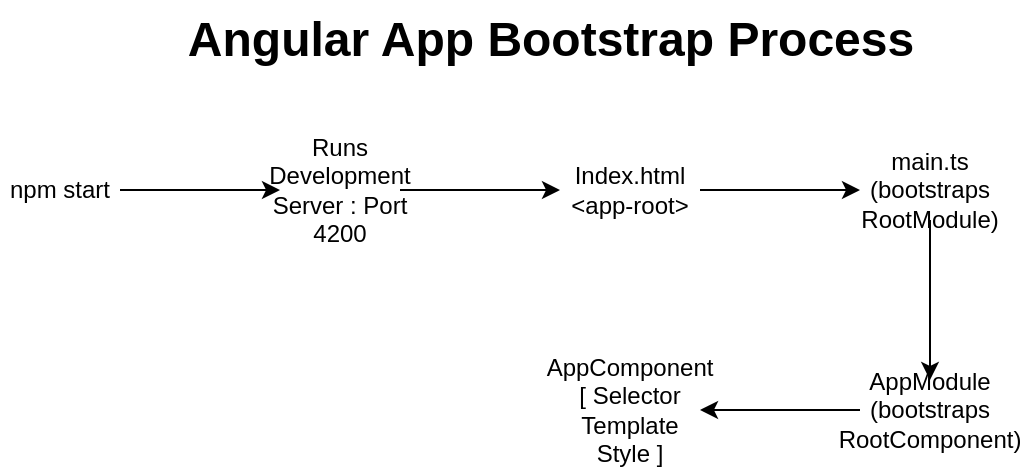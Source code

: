 <mxfile version="28.2.7" pages="10">
  <diagram name="Page-1" id="ks7lsYurKxmiqmLs9bYA">
    <mxGraphModel dx="1020" dy="575" grid="1" gridSize="10" guides="1" tooltips="1" connect="1" arrows="1" fold="1" page="1" pageScale="1" pageWidth="850" pageHeight="1100" math="0" shadow="0">
      <root>
        <mxCell id="0" />
        <mxCell id="1" parent="0" />
        <mxCell id="YVMPV2zNOHMsI9lShX5k-3" value="" style="edgeStyle=orthogonalEdgeStyle;rounded=0;orthogonalLoop=1;jettySize=auto;html=1;" edge="1" parent="1" source="YVMPV2zNOHMsI9lShX5k-1" target="YVMPV2zNOHMsI9lShX5k-2">
          <mxGeometry relative="1" as="geometry" />
        </mxCell>
        <mxCell id="YVMPV2zNOHMsI9lShX5k-1" value="npm start" style="text;html=1;whiteSpace=wrap;strokeColor=none;fillColor=none;align=center;verticalAlign=middle;rounded=0;" vertex="1" parent="1">
          <mxGeometry x="175" y="160" width="60" height="30" as="geometry" />
        </mxCell>
        <mxCell id="YVMPV2zNOHMsI9lShX5k-5" value="" style="edgeStyle=orthogonalEdgeStyle;rounded=0;orthogonalLoop=1;jettySize=auto;html=1;" edge="1" parent="1" source="YVMPV2zNOHMsI9lShX5k-2" target="YVMPV2zNOHMsI9lShX5k-4">
          <mxGeometry relative="1" as="geometry" />
        </mxCell>
        <mxCell id="YVMPV2zNOHMsI9lShX5k-2" value="Runs Development Server : Port 4200" style="text;html=1;whiteSpace=wrap;strokeColor=none;fillColor=none;align=center;verticalAlign=middle;rounded=0;" vertex="1" parent="1">
          <mxGeometry x="315" y="160" width="60" height="30" as="geometry" />
        </mxCell>
        <mxCell id="YVMPV2zNOHMsI9lShX5k-7" value="" style="edgeStyle=orthogonalEdgeStyle;rounded=0;orthogonalLoop=1;jettySize=auto;html=1;" edge="1" parent="1" source="YVMPV2zNOHMsI9lShX5k-4" target="YVMPV2zNOHMsI9lShX5k-6">
          <mxGeometry relative="1" as="geometry" />
        </mxCell>
        <mxCell id="YVMPV2zNOHMsI9lShX5k-4" value="Index.html&lt;div&gt;&amp;lt;app-root&amp;gt;&lt;/div&gt;" style="text;html=1;whiteSpace=wrap;strokeColor=none;fillColor=none;align=center;verticalAlign=middle;rounded=0;" vertex="1" parent="1">
          <mxGeometry x="455" y="160" width="70" height="30" as="geometry" />
        </mxCell>
        <mxCell id="YVMPV2zNOHMsI9lShX5k-9" value="" style="edgeStyle=orthogonalEdgeStyle;rounded=0;orthogonalLoop=1;jettySize=auto;html=1;" edge="1" parent="1" source="YVMPV2zNOHMsI9lShX5k-6" target="YVMPV2zNOHMsI9lShX5k-8">
          <mxGeometry relative="1" as="geometry" />
        </mxCell>
        <mxCell id="YVMPV2zNOHMsI9lShX5k-6" value="main.ts&lt;div&gt;(bootstraps RootModule)&lt;/div&gt;" style="text;html=1;whiteSpace=wrap;strokeColor=none;fillColor=none;align=center;verticalAlign=middle;rounded=0;" vertex="1" parent="1">
          <mxGeometry x="605" y="160" width="70" height="30" as="geometry" />
        </mxCell>
        <mxCell id="YVMPV2zNOHMsI9lShX5k-11" value="" style="edgeStyle=orthogonalEdgeStyle;rounded=0;orthogonalLoop=1;jettySize=auto;html=1;" edge="1" parent="1" source="YVMPV2zNOHMsI9lShX5k-8" target="YVMPV2zNOHMsI9lShX5k-10">
          <mxGeometry relative="1" as="geometry" />
        </mxCell>
        <mxCell id="YVMPV2zNOHMsI9lShX5k-8" value="AppModule&lt;div&gt;(bootstraps RootComponent)&lt;/div&gt;" style="text;html=1;whiteSpace=wrap;strokeColor=none;fillColor=none;align=center;verticalAlign=middle;rounded=0;" vertex="1" parent="1">
          <mxGeometry x="605" y="270" width="70" height="30" as="geometry" />
        </mxCell>
        <mxCell id="YVMPV2zNOHMsI9lShX5k-10" value="AppComponent&lt;div&gt;[ Selector&lt;/div&gt;&lt;div&gt;Template&lt;/div&gt;&lt;div&gt;Style ]&lt;/div&gt;" style="text;html=1;whiteSpace=wrap;strokeColor=none;fillColor=none;align=center;verticalAlign=middle;rounded=0;" vertex="1" parent="1">
          <mxGeometry x="455" y="270" width="70" height="30" as="geometry" />
        </mxCell>
        <mxCell id="YVMPV2zNOHMsI9lShX5k-12" value="Angular App Bootstrap Process" style="text;strokeColor=none;fillColor=none;html=1;fontSize=24;fontStyle=1;verticalAlign=middle;align=center;" vertex="1" parent="1">
          <mxGeometry x="400" y="80" width="100" height="40" as="geometry" />
        </mxCell>
      </root>
    </mxGraphModel>
  </diagram>
  <diagram id="QHNzMSROpNr07KsiFAll" name="Page-2">
    <mxGraphModel dx="667" dy="376" grid="1" gridSize="10" guides="1" tooltips="1" connect="1" arrows="1" fold="1" page="1" pageScale="1" pageWidth="850" pageHeight="1100" math="0" shadow="0">
      <root>
        <mxCell id="0" />
        <mxCell id="1" parent="0" />
        <mxCell id="MbU1QBNvwqBvBmDBTrva-1" value="Banking App" style="text;html=1;whiteSpace=wrap;strokeColor=none;fillColor=none;align=center;verticalAlign=middle;rounded=0;" vertex="1" parent="1">
          <mxGeometry x="350" y="60" width="60" height="30" as="geometry" />
        </mxCell>
        <mxCell id="MbU1QBNvwqBvBmDBTrva-7" value="" style="edgeStyle=orthogonalEdgeStyle;rounded=0;orthogonalLoop=1;jettySize=auto;html=1;" edge="1" parent="1" source="MbU1QBNvwqBvBmDBTrva-2" target="MbU1QBNvwqBvBmDBTrva-6">
          <mxGeometry relative="1" as="geometry" />
        </mxCell>
        <mxCell id="MbU1QBNvwqBvBmDBTrva-2" value="Saving Acc" style="text;html=1;whiteSpace=wrap;strokeColor=none;fillColor=none;align=center;verticalAlign=middle;rounded=0;" vertex="1" parent="1">
          <mxGeometry x="180" y="130" width="60" height="30" as="geometry" />
        </mxCell>
        <mxCell id="MbU1QBNvwqBvBmDBTrva-9" value="" style="edgeStyle=orthogonalEdgeStyle;rounded=0;orthogonalLoop=1;jettySize=auto;html=1;" edge="1" parent="1" source="MbU1QBNvwqBvBmDBTrva-3" target="MbU1QBNvwqBvBmDBTrva-8">
          <mxGeometry relative="1" as="geometry" />
        </mxCell>
        <mxCell id="MbU1QBNvwqBvBmDBTrva-3" value="Current Acc" style="text;html=1;whiteSpace=wrap;strokeColor=none;fillColor=none;align=center;verticalAlign=middle;rounded=0;" vertex="1" parent="1">
          <mxGeometry x="300" y="130" width="60" height="30" as="geometry" />
        </mxCell>
        <mxCell id="MbU1QBNvwqBvBmDBTrva-11" value="" style="edgeStyle=orthogonalEdgeStyle;rounded=0;orthogonalLoop=1;jettySize=auto;html=1;" edge="1" parent="1" source="MbU1QBNvwqBvBmDBTrva-4" target="MbU1QBNvwqBvBmDBTrva-10">
          <mxGeometry relative="1" as="geometry" />
        </mxCell>
        <mxCell id="MbU1QBNvwqBvBmDBTrva-4" value="Home Loan" style="text;html=1;whiteSpace=wrap;strokeColor=none;fillColor=none;align=center;verticalAlign=middle;rounded=0;" vertex="1" parent="1">
          <mxGeometry x="440" y="130" width="60" height="30" as="geometry" />
        </mxCell>
        <mxCell id="MbU1QBNvwqBvBmDBTrva-13" value="" style="edgeStyle=orthogonalEdgeStyle;rounded=0;orthogonalLoop=1;jettySize=auto;html=1;" edge="1" parent="1" source="MbU1QBNvwqBvBmDBTrva-5" target="MbU1QBNvwqBvBmDBTrva-12">
          <mxGeometry relative="1" as="geometry" />
        </mxCell>
        <mxCell id="MbU1QBNvwqBvBmDBTrva-5" value="Credit Card" style="text;html=1;whiteSpace=wrap;strokeColor=none;fillColor=none;align=center;verticalAlign=middle;rounded=0;" vertex="1" parent="1">
          <mxGeometry x="560" y="130" width="60" height="30" as="geometry" />
        </mxCell>
        <mxCell id="MbU1QBNvwqBvBmDBTrva-6" value="Module" style="text;html=1;whiteSpace=wrap;strokeColor=none;fillColor=none;align=center;verticalAlign=middle;rounded=0;" vertex="1" parent="1">
          <mxGeometry x="180" y="240" width="60" height="30" as="geometry" />
        </mxCell>
        <mxCell id="MbU1QBNvwqBvBmDBTrva-8" value="Module" style="text;html=1;whiteSpace=wrap;strokeColor=none;fillColor=none;align=center;verticalAlign=middle;rounded=0;" vertex="1" parent="1">
          <mxGeometry x="300" y="240" width="60" height="30" as="geometry" />
        </mxCell>
        <mxCell id="MbU1QBNvwqBvBmDBTrva-10" value="Module" style="text;html=1;whiteSpace=wrap;strokeColor=none;fillColor=none;align=center;verticalAlign=middle;rounded=0;" vertex="1" parent="1">
          <mxGeometry x="440" y="240" width="60" height="30" as="geometry" />
        </mxCell>
        <mxCell id="MbU1QBNvwqBvBmDBTrva-12" value="Module" style="text;html=1;whiteSpace=wrap;strokeColor=none;fillColor=none;align=center;verticalAlign=middle;rounded=0;" vertex="1" parent="1">
          <mxGeometry x="560" y="240" width="60" height="30" as="geometry" />
        </mxCell>
        <mxCell id="MbU1QBNvwqBvBmDBTrva-14" value="Components" style="text;html=1;whiteSpace=wrap;strokeColor=none;fillColor=none;align=center;verticalAlign=middle;rounded=0;" vertex="1" parent="1">
          <mxGeometry x="170" y="270" width="60" height="30" as="geometry" />
        </mxCell>
        <mxCell id="MbU1QBNvwqBvBmDBTrva-15" value="Directives&lt;div&gt;Services&lt;/div&gt;&lt;div&gt;Pipes&lt;/div&gt;&lt;div&gt;Other Modules&lt;/div&gt;" style="text;html=1;whiteSpace=wrap;strokeColor=none;fillColor=none;align=center;verticalAlign=middle;rounded=0;" vertex="1" parent="1">
          <mxGeometry x="170" y="320" width="60" height="30" as="geometry" />
        </mxCell>
        <mxCell id="MbU1QBNvwqBvBmDBTrva-16" value="Directives&lt;div&gt;Services&lt;/div&gt;&lt;div&gt;Pipes&lt;/div&gt;&lt;div&gt;Other Modules&lt;/div&gt;" style="text;html=1;whiteSpace=wrap;strokeColor=none;fillColor=none;align=center;verticalAlign=middle;rounded=0;" vertex="1" parent="1">
          <mxGeometry x="300" y="320" width="60" as="geometry" />
        </mxCell>
        <mxCell id="MbU1QBNvwqBvBmDBTrva-17" value="Directives&lt;div&gt;Services&lt;/div&gt;&lt;div&gt;Pipes&lt;/div&gt;&lt;div&gt;Other Modules&lt;/div&gt;" style="text;html=1;whiteSpace=wrap;strokeColor=none;fillColor=none;align=center;verticalAlign=middle;rounded=0;" vertex="1" parent="1">
          <mxGeometry x="440" y="305" width="60" height="30" as="geometry" />
        </mxCell>
        <mxCell id="MbU1QBNvwqBvBmDBTrva-18" value="Directives&lt;div&gt;Services&lt;/div&gt;&lt;div&gt;Pipes&lt;/div&gt;&lt;div&gt;Other Modules&lt;/div&gt;" style="text;html=1;whiteSpace=wrap;strokeColor=none;fillColor=none;align=center;verticalAlign=middle;rounded=0;" vertex="1" parent="1">
          <mxGeometry x="560" y="300" width="60" height="30" as="geometry" />
        </mxCell>
      </root>
    </mxGraphModel>
  </diagram>
  <diagram id="uxOu6vJMyunOhVNV7N8A" name="Page-3">
    <mxGraphModel dx="1020" dy="575" grid="1" gridSize="10" guides="1" tooltips="1" connect="1" arrows="1" fold="1" page="1" pageScale="1" pageWidth="850" pageHeight="1100" math="0" shadow="0">
      <root>
        <mxCell id="0" />
        <mxCell id="1" parent="0" />
        <mxCell id="oTNPBUGSgtYt87UU3Cop-4" style="edgeStyle=orthogonalEdgeStyle;rounded=0;orthogonalLoop=1;jettySize=auto;html=1;exitX=0.5;exitY=0;exitDx=0;exitDy=0;entryX=0.5;entryY=0;entryDx=0;entryDy=0;" edge="1" parent="1" source="oTNPBUGSgtYt87UU3Cop-1" target="oTNPBUGSgtYt87UU3Cop-3">
          <mxGeometry relative="1" as="geometry">
            <Array as="points">
              <mxPoint x="288" y="160" />
              <mxPoint x="605" y="160" />
            </Array>
          </mxGeometry>
        </mxCell>
        <mxCell id="oTNPBUGSgtYt87UU3Cop-1" value="Class" style="rounded=0;whiteSpace=wrap;html=1;" vertex="1" parent="1">
          <mxGeometry x="228" y="220" width="120" height="60" as="geometry" />
        </mxCell>
        <mxCell id="oTNPBUGSgtYt87UU3Cop-2" value="Model" style="text;html=1;whiteSpace=wrap;strokeColor=none;fillColor=none;align=center;verticalAlign=middle;rounded=0;" vertex="1" parent="1">
          <mxGeometry x="135" y="230" width="60" height="30" as="geometry" />
        </mxCell>
        <mxCell id="oTNPBUGSgtYt87UU3Cop-7" style="edgeStyle=orthogonalEdgeStyle;rounded=0;orthogonalLoop=1;jettySize=auto;html=1;exitX=0.5;exitY=1;exitDx=0;exitDy=0;entryX=0.5;entryY=1;entryDx=0;entryDy=0;" edge="1" parent="1" source="oTNPBUGSgtYt87UU3Cop-3" target="oTNPBUGSgtYt87UU3Cop-1">
          <mxGeometry relative="1" as="geometry">
            <Array as="points">
              <mxPoint x="605" y="340" />
              <mxPoint x="288" y="340" />
            </Array>
          </mxGeometry>
        </mxCell>
        <mxCell id="oTNPBUGSgtYt87UU3Cop-3" value="Template" style="rounded=0;whiteSpace=wrap;html=1;" vertex="1" parent="1">
          <mxGeometry x="545" y="220" width="120" height="60" as="geometry" />
        </mxCell>
        <mxCell id="oTNPBUGSgtYt87UU3Cop-5" value="[ Property Binding ]&amp;nbsp; / {{ Angular Interpolation }}" style="text;html=1;whiteSpace=wrap;strokeColor=none;fillColor=none;align=center;verticalAlign=middle;rounded=0;" vertex="1" parent="1">
          <mxGeometry x="305" y="170" width="300" height="30" as="geometry" />
        </mxCell>
        <mxCell id="oTNPBUGSgtYt87UU3Cop-6" value="data" style="text;html=1;whiteSpace=wrap;strokeColor=none;fillColor=none;align=center;verticalAlign=middle;rounded=0;" vertex="1" parent="1">
          <mxGeometry x="655" y="230" width="60" height="30" as="geometry" />
        </mxCell>
        <mxCell id="oTNPBUGSgtYt87UU3Cop-8" value="( Event Binding )" style="text;html=1;whiteSpace=wrap;strokeColor=none;fillColor=none;align=center;verticalAlign=middle;rounded=0;" vertex="1" parent="1">
          <mxGeometry x="385" y="310" width="130" height="30" as="geometry" />
        </mxCell>
        <mxCell id="oTNPBUGSgtYt87UU3Cop-9" value="2 way data binding&lt;div&gt;- Banana in the box : [ ( ngModel ) ]&lt;/div&gt;&lt;div&gt;- import FormsModule&lt;/div&gt;" style="text;html=1;whiteSpace=wrap;strokeColor=none;fillColor=none;align=center;verticalAlign=middle;rounded=0;fontStyle=1" vertex="1" parent="1">
          <mxGeometry x="310" y="380" width="230" height="60" as="geometry" />
        </mxCell>
        <mxCell id="oTNPBUGSgtYt87UU3Cop-10" value="Data Binding Concepts" style="text;strokeColor=none;fillColor=none;html=1;fontSize=24;fontStyle=1;verticalAlign=middle;align=center;" vertex="1" parent="1">
          <mxGeometry x="360" y="60" width="100" height="40" as="geometry" />
        </mxCell>
      </root>
    </mxGraphModel>
  </diagram>
  <diagram id="Y6OaLxfGJ5nxUL1uWx5q" name="Page-4">
    <mxGraphModel dx="559" dy="315" grid="1" gridSize="10" guides="1" tooltips="1" connect="1" arrows="1" fold="1" page="1" pageScale="1" pageWidth="850" pageHeight="1100" math="0" shadow="0">
      <root>
        <mxCell id="0" />
        <mxCell id="1" parent="0" />
        <mxCell id="GGzYbEUbKlrHmr2TQaxi-1" value="Nested Component Communication" style="text;strokeColor=none;fillColor=none;html=1;fontSize=24;fontStyle=1;verticalAlign=middle;align=center;" vertex="1" parent="1">
          <mxGeometry x="400" y="50" width="100" height="40" as="geometry" />
        </mxCell>
        <mxCell id="GGzYbEUbKlrHmr2TQaxi-5" style="edgeStyle=orthogonalEdgeStyle;rounded=0;orthogonalLoop=1;jettySize=auto;html=1;exitX=0.25;exitY=1;exitDx=0;exitDy=0;entryX=0.25;entryY=0;entryDx=0;entryDy=0;" edge="1" parent="1" source="GGzYbEUbKlrHmr2TQaxi-2" target="GGzYbEUbKlrHmr2TQaxi-3">
          <mxGeometry relative="1" as="geometry" />
        </mxCell>
        <mxCell id="GGzYbEUbKlrHmr2TQaxi-2" value="Users" style="rounded=0;whiteSpace=wrap;html=1;" vertex="1" parent="1">
          <mxGeometry x="390" y="140" width="120" height="60" as="geometry" />
        </mxCell>
        <mxCell id="GGzYbEUbKlrHmr2TQaxi-8" style="edgeStyle=orthogonalEdgeStyle;rounded=0;orthogonalLoop=1;jettySize=auto;html=1;exitX=0.75;exitY=0;exitDx=0;exitDy=0;entryX=0.75;entryY=1;entryDx=0;entryDy=0;" edge="1" parent="1" source="GGzYbEUbKlrHmr2TQaxi-3" target="GGzYbEUbKlrHmr2TQaxi-2">
          <mxGeometry relative="1" as="geometry" />
        </mxCell>
        <mxCell id="GGzYbEUbKlrHmr2TQaxi-3" value="UserImage / UserInfo" style="rounded=0;whiteSpace=wrap;html=1;" vertex="1" parent="1">
          <mxGeometry x="390" y="360" width="120" height="60" as="geometry" />
        </mxCell>
        <mxCell id="GGzYbEUbKlrHmr2TQaxi-4" value="user object" style="text;html=1;whiteSpace=wrap;strokeColor=none;fillColor=none;align=center;verticalAlign=middle;rounded=0;" vertex="1" parent="1">
          <mxGeometry x="300" y="150" width="60" height="30" as="geometry" />
        </mxCell>
        <mxCell id="GGzYbEUbKlrHmr2TQaxi-6" value="[ Property Binding ]" style="text;html=1;whiteSpace=wrap;strokeColor=none;fillColor=none;align=center;verticalAlign=middle;rounded=0;" vertex="1" parent="1">
          <mxGeometry x="280" y="200" width="120" height="30" as="geometry" />
        </mxCell>
        <mxCell id="GGzYbEUbKlrHmr2TQaxi-7" value="@Input()" style="text;html=1;whiteSpace=wrap;strokeColor=none;fillColor=none;align=center;verticalAlign=middle;rounded=0;" vertex="1" parent="1">
          <mxGeometry x="320" y="330" width="60" height="30" as="geometry" />
        </mxCell>
        <mxCell id="GGzYbEUbKlrHmr2TQaxi-9" value="@Output() + EventEmitter" style="text;html=1;whiteSpace=wrap;strokeColor=none;fillColor=none;align=center;verticalAlign=middle;rounded=0;" vertex="1" parent="1">
          <mxGeometry x="530" y="340" width="60" height="30" as="geometry" />
        </mxCell>
        <mxCell id="GGzYbEUbKlrHmr2TQaxi-10" value="( Event Binding )" style="text;html=1;whiteSpace=wrap;strokeColor=none;fillColor=none;align=center;verticalAlign=middle;rounded=0;" vertex="1" parent="1">
          <mxGeometry x="520" y="180" width="100" height="30" as="geometry" />
        </mxCell>
      </root>
    </mxGraphModel>
  </diagram>
  <diagram id="49JQ_--8KiGmS48QYupK" name="Page-5">
    <mxGraphModel dx="559" dy="315" grid="1" gridSize="10" guides="1" tooltips="1" connect="1" arrows="1" fold="1" page="1" pageScale="1" pageWidth="850" pageHeight="1100" math="0" shadow="0">
      <root>
        <mxCell id="0" />
        <mxCell id="1" parent="0" />
        <mxCell id="0RjeGDJPMpSZnoYPebLm-7" style="edgeStyle=orthogonalEdgeStyle;rounded=0;orthogonalLoop=1;jettySize=auto;html=1;exitX=1;exitY=0.25;exitDx=0;exitDy=0;" edge="1" parent="1" source="0RjeGDJPMpSZnoYPebLm-1">
          <mxGeometry relative="1" as="geometry">
            <mxPoint x="510" y="135" as="targetPoint" />
          </mxGeometry>
        </mxCell>
        <mxCell id="0RjeGDJPMpSZnoYPebLm-1" value="Users Component" style="rounded=0;whiteSpace=wrap;html=1;" vertex="1" parent="1">
          <mxGeometry x="120" y="120" width="120" height="60" as="geometry" />
        </mxCell>
        <mxCell id="0RjeGDJPMpSZnoYPebLm-10" style="edgeStyle=orthogonalEdgeStyle;rounded=0;orthogonalLoop=1;jettySize=auto;html=1;exitX=0.145;exitY=1;exitDx=0;exitDy=-4.35;exitPerimeter=0;entryX=1;entryY=0.75;entryDx=0;entryDy=0;" edge="1" parent="1" source="0RjeGDJPMpSZnoYPebLm-2" target="0RjeGDJPMpSZnoYPebLm-8">
          <mxGeometry relative="1" as="geometry">
            <Array as="points">
              <mxPoint x="400" y="196" />
              <mxPoint x="400" y="265" />
            </Array>
          </mxGeometry>
        </mxCell>
        <mxCell id="0RjeGDJPMpSZnoYPebLm-2" value="Data Source" style="shape=cylinder3;whiteSpace=wrap;html=1;boundedLbl=1;backgroundOutline=1;size=15;" vertex="1" parent="1">
          <mxGeometry x="520" y="120" width="60" height="80" as="geometry" />
        </mxCell>
        <mxCell id="0RjeGDJPMpSZnoYPebLm-3" value="mocks.ts" style="text;html=1;whiteSpace=wrap;strokeColor=none;fillColor=none;align=center;verticalAlign=middle;rounded=0;" vertex="1" parent="1">
          <mxGeometry x="530" y="200" width="60" height="30" as="geometry" />
        </mxCell>
        <mxCell id="0RjeGDJPMpSZnoYPebLm-5" style="edgeStyle=orthogonalEdgeStyle;rounded=0;orthogonalLoop=1;jettySize=auto;html=1;exitX=0;exitY=0.5;exitDx=0;exitDy=0;exitPerimeter=0;entryX=1.019;entryY=0.659;entryDx=0;entryDy=0;entryPerimeter=0;" edge="1" parent="1" source="0RjeGDJPMpSZnoYPebLm-2" target="0RjeGDJPMpSZnoYPebLm-1">
          <mxGeometry relative="1" as="geometry" />
        </mxCell>
        <mxCell id="0RjeGDJPMpSZnoYPebLm-6" value="Model 01" style="text;html=1;whiteSpace=wrap;strokeColor=none;fillColor=none;align=center;verticalAlign=middle;rounded=0;" vertex="1" parent="1">
          <mxGeometry x="60" y="130" width="60" height="30" as="geometry" />
        </mxCell>
        <mxCell id="0RjeGDJPMpSZnoYPebLm-9" style="edgeStyle=orthogonalEdgeStyle;rounded=0;orthogonalLoop=1;jettySize=auto;html=1;exitX=1;exitY=0.25;exitDx=0;exitDy=0;entryX=0;entryY=0;entryDx=0;entryDy=52.5;entryPerimeter=0;" edge="1" parent="1" source="0RjeGDJPMpSZnoYPebLm-8" target="0RjeGDJPMpSZnoYPebLm-2">
          <mxGeometry relative="1" as="geometry">
            <mxPoint x="460" y="190" as="targetPoint" />
          </mxGeometry>
        </mxCell>
        <mxCell id="0RjeGDJPMpSZnoYPebLm-8" value="Employee Component" style="rounded=0;whiteSpace=wrap;html=1;" vertex="1" parent="1">
          <mxGeometry x="120" y="220" width="120" height="60" as="geometry" />
        </mxCell>
        <mxCell id="0RjeGDJPMpSZnoYPebLm-11" value="Model 02" style="text;html=1;whiteSpace=wrap;strokeColor=none;fillColor=none;align=center;verticalAlign=middle;rounded=0;" vertex="1" parent="1">
          <mxGeometry x="60" y="230" width="60" height="30" as="geometry" />
        </mxCell>
        <mxCell id="0RjeGDJPMpSZnoYPebLm-12" value="Data Inconsistency&lt;div&gt;More Responsibilities&lt;/div&gt;" style="text;html=1;whiteSpace=wrap;strokeColor=none;fillColor=none;align=center;verticalAlign=middle;rounded=0;" vertex="1" parent="1">
          <mxGeometry x="250" y="290" width="150" height="30" as="geometry" />
        </mxCell>
        <mxCell id="0RjeGDJPMpSZnoYPebLm-14" value="Users Component" style="rounded=0;whiteSpace=wrap;html=1;" vertex="1" parent="1">
          <mxGeometry x="290" y="380" width="120" height="60" as="geometry" />
        </mxCell>
        <mxCell id="0RjeGDJPMpSZnoYPebLm-26" style="edgeStyle=orthogonalEdgeStyle;rounded=0;orthogonalLoop=1;jettySize=auto;html=1;exitX=0;exitY=0;exitDx=0;exitDy=52.5;exitPerimeter=0;" edge="1" parent="1" source="0RjeGDJPMpSZnoYPebLm-16">
          <mxGeometry relative="1" as="geometry">
            <mxPoint x="620" y="482.419" as="targetPoint" />
          </mxGeometry>
        </mxCell>
        <mxCell id="0RjeGDJPMpSZnoYPebLm-16" value="Data Source" style="shape=cylinder3;whiteSpace=wrap;html=1;boundedLbl=1;backgroundOutline=1;size=15;" vertex="1" parent="1">
          <mxGeometry x="690" y="430" width="60" height="80" as="geometry" />
        </mxCell>
        <mxCell id="0RjeGDJPMpSZnoYPebLm-17" value="mocks.ts" style="text;html=1;whiteSpace=wrap;strokeColor=none;fillColor=none;align=center;verticalAlign=middle;rounded=0;" vertex="1" parent="1">
          <mxGeometry x="690" y="510" width="60" height="30" as="geometry" />
        </mxCell>
        <mxCell id="0RjeGDJPMpSZnoYPebLm-21" value="Employee Component" style="rounded=0;whiteSpace=wrap;html=1;" vertex="1" parent="1">
          <mxGeometry x="290" y="480" width="120" height="60" as="geometry" />
        </mxCell>
        <mxCell id="0RjeGDJPMpSZnoYPebLm-25" style="edgeStyle=orthogonalEdgeStyle;rounded=0;orthogonalLoop=1;jettySize=auto;html=1;exitX=1;exitY=0.25;exitDx=0;exitDy=0;" edge="1" parent="1" source="0RjeGDJPMpSZnoYPebLm-24">
          <mxGeometry relative="1" as="geometry">
            <mxPoint x="680" y="455.323" as="targetPoint" />
          </mxGeometry>
        </mxCell>
        <mxCell id="0RjeGDJPMpSZnoYPebLm-32" style="edgeStyle=orthogonalEdgeStyle;rounded=0;orthogonalLoop=1;jettySize=auto;html=1;exitX=0;exitY=0.75;exitDx=0;exitDy=0;entryX=1;entryY=0.25;entryDx=0;entryDy=0;" edge="1" parent="1" source="0RjeGDJPMpSZnoYPebLm-24" target="0RjeGDJPMpSZnoYPebLm-21">
          <mxGeometry relative="1" as="geometry" />
        </mxCell>
        <mxCell id="0RjeGDJPMpSZnoYPebLm-24" value="Service&lt;div&gt;(Singleton)&lt;/div&gt;" style="rounded=0;whiteSpace=wrap;html=1;" vertex="1" parent="1">
          <mxGeometry x="490" y="440" width="120" height="60" as="geometry" />
        </mxCell>
        <mxCell id="0RjeGDJPMpSZnoYPebLm-29" style="edgeStyle=orthogonalEdgeStyle;rounded=0;orthogonalLoop=1;jettySize=auto;html=1;exitX=1;exitY=0.25;exitDx=0;exitDy=0;entryX=0.18;entryY=0.013;entryDx=0;entryDy=0;entryPerimeter=0;" edge="1" parent="1" source="0RjeGDJPMpSZnoYPebLm-14" target="0RjeGDJPMpSZnoYPebLm-24">
          <mxGeometry relative="1" as="geometry" />
        </mxCell>
        <mxCell id="0RjeGDJPMpSZnoYPebLm-30" style="edgeStyle=orthogonalEdgeStyle;rounded=0;orthogonalLoop=1;jettySize=auto;html=1;exitX=0;exitY=0.25;exitDx=0;exitDy=0;entryX=1.008;entryY=0.583;entryDx=0;entryDy=0;entryPerimeter=0;" edge="1" parent="1" source="0RjeGDJPMpSZnoYPebLm-24" target="0RjeGDJPMpSZnoYPebLm-14">
          <mxGeometry relative="1" as="geometry" />
        </mxCell>
        <mxCell id="0RjeGDJPMpSZnoYPebLm-31" style="edgeStyle=orthogonalEdgeStyle;rounded=0;orthogonalLoop=1;jettySize=auto;html=1;exitX=1;exitY=0.75;exitDx=0;exitDy=0;entryX=0.18;entryY=0.992;entryDx=0;entryDy=0;entryPerimeter=0;" edge="1" parent="1" source="0RjeGDJPMpSZnoYPebLm-21" target="0RjeGDJPMpSZnoYPebLm-24">
          <mxGeometry relative="1" as="geometry" />
        </mxCell>
        <mxCell id="0RjeGDJPMpSZnoYPebLm-33" value="Model 01" style="text;html=1;whiteSpace=wrap;strokeColor=none;fillColor=none;align=center;verticalAlign=middle;rounded=0;" vertex="1" parent="1">
          <mxGeometry x="220" y="390" width="60" height="30" as="geometry" />
        </mxCell>
        <mxCell id="0RjeGDJPMpSZnoYPebLm-34" value="Model 01" style="text;html=1;whiteSpace=wrap;strokeColor=none;fillColor=none;align=center;verticalAlign=middle;rounded=0;" vertex="1" parent="1">
          <mxGeometry x="220" y="490" width="60" height="30" as="geometry" />
        </mxCell>
        <mxCell id="0RjeGDJPMpSZnoYPebLm-35" value="DIP - Dependency Injection Principle&lt;div&gt;&lt;br&gt;&lt;/div&gt;&lt;div&gt;SRP - Single Responsibility Principle&lt;/div&gt;" style="text;html=1;whiteSpace=wrap;strokeColor=none;fillColor=none;align=center;verticalAlign=middle;rounded=0;" vertex="1" parent="1">
          <mxGeometry x="430" y="550" width="250" height="30" as="geometry" />
        </mxCell>
      </root>
    </mxGraphModel>
  </diagram>
  <diagram id="8jjcRG7j1fFarWLZl8dN" name="Page-6">
    <mxGraphModel dx="867" dy="489" grid="1" gridSize="10" guides="1" tooltips="1" connect="1" arrows="1" fold="1" page="1" pageScale="1" pageWidth="850" pageHeight="1100" math="0" shadow="0">
      <root>
        <mxCell id="0" />
        <mxCell id="1" parent="0" />
        <mxCell id="DY6agsyaVTtNQpQ5GH4V-3" value="" style="edgeStyle=orthogonalEdgeStyle;rounded=0;orthogonalLoop=1;jettySize=auto;html=1;" edge="1" parent="1" source="DY6agsyaVTtNQpQ5GH4V-1" target="DY6agsyaVTtNQpQ5GH4V-2">
          <mxGeometry relative="1" as="geometry" />
        </mxCell>
        <mxCell id="DY6agsyaVTtNQpQ5GH4V-14" style="edgeStyle=orthogonalEdgeStyle;rounded=0;orthogonalLoop=1;jettySize=auto;html=1;exitX=0.5;exitY=1;exitDx=0;exitDy=0;" edge="1" parent="1" source="DY6agsyaVTtNQpQ5GH4V-1" target="DY6agsyaVTtNQpQ5GH4V-13">
          <mxGeometry relative="1" as="geometry" />
        </mxCell>
        <mxCell id="DY6agsyaVTtNQpQ5GH4V-15" style="edgeStyle=orthogonalEdgeStyle;rounded=0;orthogonalLoop=1;jettySize=auto;html=1;exitX=0.5;exitY=1;exitDx=0;exitDy=0;" edge="1" parent="1" source="DY6agsyaVTtNQpQ5GH4V-1" target="DY6agsyaVTtNQpQ5GH4V-12">
          <mxGeometry relative="1" as="geometry" />
        </mxCell>
        <mxCell id="DY6agsyaVTtNQpQ5GH4V-1" value="App Component" style="rounded=0;whiteSpace=wrap;html=1;" vertex="1" parent="1">
          <mxGeometry x="375" y="150" width="120" height="60" as="geometry" />
        </mxCell>
        <mxCell id="DY6agsyaVTtNQpQ5GH4V-5" value="" style="edgeStyle=orthogonalEdgeStyle;rounded=0;orthogonalLoop=1;jettySize=auto;html=1;" edge="1" parent="1" source="DY6agsyaVTtNQpQ5GH4V-2" target="DY6agsyaVTtNQpQ5GH4V-4">
          <mxGeometry relative="1" as="geometry" />
        </mxCell>
        <mxCell id="DY6agsyaVTtNQpQ5GH4V-7" style="edgeStyle=orthogonalEdgeStyle;rounded=0;orthogonalLoop=1;jettySize=auto;html=1;exitX=0.5;exitY=1;exitDx=0;exitDy=0;entryX=0.5;entryY=0;entryDx=0;entryDy=0;" edge="1" parent="1" source="DY6agsyaVTtNQpQ5GH4V-2" target="DY6agsyaVTtNQpQ5GH4V-6">
          <mxGeometry relative="1" as="geometry" />
        </mxCell>
        <mxCell id="DY6agsyaVTtNQpQ5GH4V-2" value="Users Component" style="rounded=0;whiteSpace=wrap;html=1;" vertex="1" parent="1">
          <mxGeometry x="375" y="250" width="120" height="60" as="geometry" />
        </mxCell>
        <mxCell id="DY6agsyaVTtNQpQ5GH4V-9" value="" style="edgeStyle=orthogonalEdgeStyle;rounded=0;orthogonalLoop=1;jettySize=auto;html=1;" edge="1" parent="1" source="DY6agsyaVTtNQpQ5GH4V-4" target="DY6agsyaVTtNQpQ5GH4V-8">
          <mxGeometry relative="1" as="geometry" />
        </mxCell>
        <mxCell id="DY6agsyaVTtNQpQ5GH4V-4" value="UserInfo Component" style="rounded=0;whiteSpace=wrap;html=1;" vertex="1" parent="1">
          <mxGeometry x="310" y="350" width="120" height="60" as="geometry" />
        </mxCell>
        <mxCell id="DY6agsyaVTtNQpQ5GH4V-6" value="UserImage Component" style="rounded=0;whiteSpace=wrap;html=1;" vertex="1" parent="1">
          <mxGeometry x="470" y="350" width="120" height="60" as="geometry" />
        </mxCell>
        <mxCell id="DY6agsyaVTtNQpQ5GH4V-11" value="" style="edgeStyle=orthogonalEdgeStyle;rounded=0;orthogonalLoop=1;jettySize=auto;html=1;" edge="1" parent="1" source="DY6agsyaVTtNQpQ5GH4V-8" target="DY6agsyaVTtNQpQ5GH4V-10">
          <mxGeometry relative="1" as="geometry" />
        </mxCell>
        <mxCell id="DY6agsyaVTtNQpQ5GH4V-8" value="Comments Component" style="rounded=0;whiteSpace=wrap;html=1;" vertex="1" parent="1">
          <mxGeometry x="310" y="440" width="120" height="60" as="geometry" />
        </mxCell>
        <mxCell id="DY6agsyaVTtNQpQ5GH4V-10" value="CommentsForm Component" style="rounded=0;whiteSpace=wrap;html=1;" vertex="1" parent="1">
          <mxGeometry x="310" y="530" width="120" height="60" as="geometry" />
        </mxCell>
        <mxCell id="DY6agsyaVTtNQpQ5GH4V-12" value="Register&lt;span style=&quot;color: rgba(0, 0, 0, 0); font-family: monospace; font-size: 0px; text-align: start; text-wrap-mode: nowrap;&quot;&gt;%3CmxGraphModel%3E%3Croot%3E%3CmxCell%20id%3D%220%22%2F%3E%3CmxCell%20id%3D%221%22%20parent%3D%220%22%2F%3E%3CmxCell%20id%3D%222%22%20value%3D%22Users%20Component%22%20style%3D%22rounded%3D0%3BwhiteSpace%3Dwrap%3Bhtml%3D1%3B%22%20vertex%3D%221%22%20parent%3D%221%22%3E%3CmxGeometry%20x%3D%22365%22%20y%3D%22180%22%20width%3D%22120%22%20height%3D%2260%22%20as%3D%22geometry%22%2F%3E%3C%2FmxCell%3E%3C%2Froot%3E%3C%2FmxGraphModel%3E&lt;/span&gt;&amp;nbsp;Component" style="rounded=0;whiteSpace=wrap;html=1;" vertex="1" parent="1">
          <mxGeometry x="530" y="250" width="120" height="60" as="geometry" />
        </mxCell>
        <mxCell id="DY6agsyaVTtNQpQ5GH4V-13" value="LifeCycle Component" style="rounded=0;whiteSpace=wrap;html=1;" vertex="1" parent="1">
          <mxGeometry x="200" y="250" width="120" height="60" as="geometry" />
        </mxCell>
        <mxCell id="DY6agsyaVTtNQpQ5GH4V-16" value="DI" style="rounded=0;whiteSpace=wrap;html=1;" vertex="1" parent="1">
          <mxGeometry x="465" y="190" width="30" height="20" as="geometry" />
        </mxCell>
        <mxCell id="DY6agsyaVTtNQpQ5GH4V-17" value="DI" style="rounded=0;whiteSpace=wrap;html=1;" vertex="1" parent="1">
          <mxGeometry x="290" y="290" width="30" height="20" as="geometry" />
        </mxCell>
        <mxCell id="DY6agsyaVTtNQpQ5GH4V-18" value="DI" style="rounded=0;whiteSpace=wrap;html=1;" vertex="1" parent="1">
          <mxGeometry x="400" y="480" width="30" height="20" as="geometry" />
        </mxCell>
        <mxCell id="DY6agsyaVTtNQpQ5GH4V-19" value="DI" style="rounded=0;whiteSpace=wrap;html=1;" vertex="1" parent="1">
          <mxGeometry x="560" y="390" width="30" height="20" as="geometry" />
        </mxCell>
        <mxCell id="DY6agsyaVTtNQpQ5GH4V-20" value="DI" style="rounded=0;whiteSpace=wrap;html=1;" vertex="1" parent="1">
          <mxGeometry x="400" y="390" width="30" height="20" as="geometry" />
        </mxCell>
        <mxCell id="DY6agsyaVTtNQpQ5GH4V-21" value="DI" style="rounded=0;whiteSpace=wrap;html=1;" vertex="1" parent="1">
          <mxGeometry x="620" y="290" width="30" height="20" as="geometry" />
        </mxCell>
        <mxCell id="DY6agsyaVTtNQpQ5GH4V-22" value="DI" style="rounded=0;whiteSpace=wrap;html=1;" vertex="1" parent="1">
          <mxGeometry x="465" y="290" width="30" height="20" as="geometry" />
        </mxCell>
        <mxCell id="DY6agsyaVTtNQpQ5GH4V-24" value="DI" style="rounded=0;whiteSpace=wrap;html=1;" vertex="1" parent="1">
          <mxGeometry x="400" y="570" width="30" height="20" as="geometry" />
        </mxCell>
        <mxCell id="DY6agsyaVTtNQpQ5GH4V-25" value="Dependency Injection Hierarchy" style="text;strokeColor=none;fillColor=none;html=1;fontSize=24;fontStyle=1;verticalAlign=middle;align=center;" vertex="1" parent="1">
          <mxGeometry x="375" y="60" width="100" height="40" as="geometry" />
        </mxCell>
        <mxCell id="DY6agsyaVTtNQpQ5GH4V-27" style="edgeStyle=orthogonalEdgeStyle;rounded=0;orthogonalLoop=1;jettySize=auto;html=1;exitX=1;exitY=0.5;exitDx=0;exitDy=0;" edge="1" parent="1" source="DY6agsyaVTtNQpQ5GH4V-26">
          <mxGeometry relative="1" as="geometry">
            <mxPoint x="370" y="190" as="targetPoint" />
          </mxGeometry>
        </mxCell>
        <mxCell id="DY6agsyaVTtNQpQ5GH4V-26" value="Data Service" style="ellipse;whiteSpace=wrap;html=1;fillColor=#d5e8d4;strokeColor=#82b366;" vertex="1" parent="1">
          <mxGeometry x="70" y="150" width="120" height="80" as="geometry" />
        </mxCell>
        <mxCell id="DY6agsyaVTtNQpQ5GH4V-30" value="DS1" style="ellipse;whiteSpace=wrap;html=1;aspect=fixed;fillColor=#d5e8d4;strokeColor=#82b366;" vertex="1" parent="1">
          <mxGeometry x="90" y="210" width="30" height="30" as="geometry" />
        </mxCell>
        <mxCell id="DY6agsyaVTtNQpQ5GH4V-31" value="DS1" style="ellipse;whiteSpace=wrap;html=1;aspect=fixed;fillColor=#d5e8d4;strokeColor=#82b366;" vertex="1" parent="1">
          <mxGeometry x="310" y="570" width="30" height="30" as="geometry" />
        </mxCell>
        <mxCell id="DY6agsyaVTtNQpQ5GH4V-32" value="DS1" style="ellipse;whiteSpace=wrap;html=1;aspect=fixed;fillColor=#d5e8d4;strokeColor=#82b366;" vertex="1" parent="1">
          <mxGeometry x="300" y="475" width="30" height="30" as="geometry" />
        </mxCell>
        <mxCell id="DY6agsyaVTtNQpQ5GH4V-33" value="DS1" style="ellipse;whiteSpace=wrap;html=1;aspect=fixed;fillColor=#d5e8d4;strokeColor=#82b366;" vertex="1" parent="1">
          <mxGeometry x="470" y="390" width="30" height="30" as="geometry" />
        </mxCell>
        <mxCell id="DY6agsyaVTtNQpQ5GH4V-34" value="DS1" style="ellipse;whiteSpace=wrap;html=1;aspect=fixed;fillColor=#d5e8d4;strokeColor=#82b366;" vertex="1" parent="1">
          <mxGeometry x="300" y="390" width="30" height="30" as="geometry" />
        </mxCell>
        <mxCell id="DY6agsyaVTtNQpQ5GH4V-35" value="DS1" style="ellipse;whiteSpace=wrap;html=1;aspect=fixed;fillColor=#d5e8d4;strokeColor=#82b366;" vertex="1" parent="1">
          <mxGeometry x="540" y="290" width="30" height="30" as="geometry" />
        </mxCell>
        <mxCell id="DY6agsyaVTtNQpQ5GH4V-36" value="DS1" style="ellipse;whiteSpace=wrap;html=1;aspect=fixed;fillColor=#d5e8d4;strokeColor=#82b366;" vertex="1" parent="1">
          <mxGeometry x="370" y="285" width="30" height="30" as="geometry" />
        </mxCell>
        <mxCell id="DY6agsyaVTtNQpQ5GH4V-37" value="DS1" style="ellipse;whiteSpace=wrap;html=1;aspect=fixed;fillColor=#d5e8d4;strokeColor=#82b366;" vertex="1" parent="1">
          <mxGeometry x="200" y="290" width="30" height="30" as="geometry" />
        </mxCell>
        <mxCell id="DY6agsyaVTtNQpQ5GH4V-38" value="DS1" style="ellipse;whiteSpace=wrap;html=1;aspect=fixed;fillColor=#d5e8d4;strokeColor=#82b366;" vertex="1" parent="1">
          <mxGeometry x="375" y="190" width="30" height="30" as="geometry" />
        </mxCell>
        <mxCell id="DY6agsyaVTtNQpQ5GH4V-41" style="edgeStyle=orthogonalEdgeStyle;rounded=0;orthogonalLoop=1;jettySize=auto;html=1;exitX=0;exitY=0.5;exitDx=0;exitDy=0;entryX=1;entryY=0.25;entryDx=0;entryDy=0;" edge="1" parent="1" source="DY6agsyaVTtNQpQ5GH4V-39" target="DY6agsyaVTtNQpQ5GH4V-2">
          <mxGeometry relative="1" as="geometry">
            <Array as="points">
              <mxPoint x="520" y="190" />
              <mxPoint x="520" y="265" />
            </Array>
          </mxGeometry>
        </mxCell>
        <mxCell id="DY6agsyaVTtNQpQ5GH4V-48" style="edgeStyle=orthogonalEdgeStyle;rounded=0;orthogonalLoop=1;jettySize=auto;html=1;exitX=0;exitY=0;exitDx=0;exitDy=0;" edge="1" parent="1" source="DY6agsyaVTtNQpQ5GH4V-39">
          <mxGeometry relative="1" as="geometry">
            <mxPoint x="500" y="162" as="targetPoint" />
          </mxGeometry>
        </mxCell>
        <mxCell id="DY6agsyaVTtNQpQ5GH4V-39" value="Cache Service" style="ellipse;whiteSpace=wrap;html=1;fillColor=#dae8fc;strokeColor=#6c8ebf;" vertex="1" parent="1">
          <mxGeometry x="650" y="150" width="120" height="80" as="geometry" />
        </mxCell>
        <mxCell id="DY6agsyaVTtNQpQ5GH4V-40" value="CS1" style="ellipse;whiteSpace=wrap;html=1;aspect=fixed;fillColor=#dae8fc;strokeColor=#6c8ebf;" vertex="1" parent="1">
          <mxGeometry x="670" y="220" width="30" height="30" as="geometry" />
        </mxCell>
        <mxCell id="DY6agsyaVTtNQpQ5GH4V-43" value="CS1" style="ellipse;whiteSpace=wrap;html=1;aspect=fixed;fillColor=#dae8fc;strokeColor=#6c8ebf;" vertex="1" parent="1">
          <mxGeometry x="355" y="580" width="30" height="30" as="geometry" />
        </mxCell>
        <mxCell id="DY6agsyaVTtNQpQ5GH4V-44" value="CS1" style="ellipse;whiteSpace=wrap;html=1;aspect=fixed;fillColor=#dae8fc;strokeColor=#6c8ebf;" vertex="1" parent="1">
          <mxGeometry x="355" y="490" width="30" height="30" as="geometry" />
        </mxCell>
        <mxCell id="DY6agsyaVTtNQpQ5GH4V-45" value="CS1" style="ellipse;whiteSpace=wrap;html=1;aspect=fixed;fillColor=#dae8fc;strokeColor=#6c8ebf;" vertex="1" parent="1">
          <mxGeometry x="340" y="390" width="30" height="30" as="geometry" />
        </mxCell>
        <mxCell id="DY6agsyaVTtNQpQ5GH4V-46" value="CS1" style="ellipse;whiteSpace=wrap;html=1;aspect=fixed;fillColor=#dae8fc;strokeColor=#6c8ebf;" vertex="1" parent="1">
          <mxGeometry x="515" y="390" width="30" height="30" as="geometry" />
        </mxCell>
        <mxCell id="DY6agsyaVTtNQpQ5GH4V-47" value="CS1" style="ellipse;whiteSpace=wrap;html=1;aspect=fixed;fillColor=#dae8fc;strokeColor=#6c8ebf;" vertex="1" parent="1">
          <mxGeometry x="420" y="290" width="30" height="30" as="geometry" />
        </mxCell>
        <mxCell id="DY6agsyaVTtNQpQ5GH4V-49" value="CS2" style="ellipse;whiteSpace=wrap;html=1;aspect=fixed;fillColor=#dae8fc;strokeColor=#6c8ebf;" vertex="1" parent="1">
          <mxGeometry x="730" y="210" width="30" height="30" as="geometry" />
        </mxCell>
        <mxCell id="DY6agsyaVTtNQpQ5GH4V-51" value="CS2" style="ellipse;whiteSpace=wrap;html=1;aspect=fixed;fillColor=#dae8fc;strokeColor=#6c8ebf;" vertex="1" parent="1">
          <mxGeometry x="570" y="290" width="30" height="30" as="geometry" />
        </mxCell>
        <mxCell id="DY6agsyaVTtNQpQ5GH4V-52" value="CS2" style="ellipse;whiteSpace=wrap;html=1;aspect=fixed;fillColor=#dae8fc;strokeColor=#6c8ebf;" vertex="1" parent="1">
          <mxGeometry x="230" y="290" width="30" height="30" as="geometry" />
        </mxCell>
        <mxCell id="DY6agsyaVTtNQpQ5GH4V-53" value="CS2" style="ellipse;whiteSpace=wrap;html=1;aspect=fixed;fillColor=#dae8fc;strokeColor=#6c8ebf;" vertex="1" parent="1">
          <mxGeometry x="410" y="190" width="30" height="30" as="geometry" />
        </mxCell>
      </root>
    </mxGraphModel>
  </diagram>
  <diagram id="ITBhCcwCNyIGiodQhl44" name="Page-7">
    <mxGraphModel dx="694" dy="391" grid="1" gridSize="10" guides="1" tooltips="1" connect="1" arrows="1" fold="1" page="1" pageScale="1" pageWidth="850" pageHeight="1100" math="0" shadow="0">
      <root>
        <mxCell id="0" />
        <mxCell id="1" parent="0" />
        <mxCell id="x5_dMIKIn29OBObn0fL4-1" value="Dependency Injection Hierarchy Types" style="text;strokeColor=none;fillColor=none;html=1;fontSize=24;fontStyle=1;verticalAlign=middle;align=center;" vertex="1" parent="1">
          <mxGeometry x="390" y="40" width="100" height="40" as="geometry" />
        </mxCell>
        <mxCell id="x5_dMIKIn29OBObn0fL4-2" value="Element Level Injection" style="text;html=1;whiteSpace=wrap;strokeColor=#6c8ebf;fillColor=#dae8fc;align=center;verticalAlign=middle;rounded=0;fontStyle=1" vertex="1" parent="1">
          <mxGeometry x="60" y="120" width="250" height="30" as="geometry" />
        </mxCell>
        <mxCell id="x5_dMIKIn29OBObn0fL4-3" value="Module Level Injection" style="text;html=1;whiteSpace=wrap;strokeColor=#82b366;fillColor=#d5e8d4;align=center;verticalAlign=middle;rounded=0;fontStyle=1" vertex="1" parent="1">
          <mxGeometry x="425" y="120" width="250" height="30" as="geometry" />
        </mxCell>
        <mxCell id="0Zzfom8trhPTgmB0TB-_-3" value="" style="edgeStyle=orthogonalEdgeStyle;rounded=0;orthogonalLoop=1;jettySize=auto;html=1;" edge="1" parent="1" source="0Zzfom8trhPTgmB0TB-_-1" target="0Zzfom8trhPTgmB0TB-_-2">
          <mxGeometry relative="1" as="geometry" />
        </mxCell>
        <mxCell id="0Zzfom8trhPTgmB0TB-_-14" style="edgeStyle=orthogonalEdgeStyle;rounded=0;orthogonalLoop=1;jettySize=auto;html=1;exitX=1;exitY=0.25;exitDx=0;exitDy=0;entryX=0.25;entryY=1;entryDx=0;entryDy=0;dashed=1;dashPattern=8 8;" edge="1" parent="1" source="0Zzfom8trhPTgmB0TB-_-1" target="0Zzfom8trhPTgmB0TB-_-12">
          <mxGeometry relative="1" as="geometry" />
        </mxCell>
        <mxCell id="0Zzfom8trhPTgmB0TB-_-1" value="AppComp" style="rounded=0;whiteSpace=wrap;html=1;fillColor=#dae8fc;strokeColor=#6c8ebf;" vertex="1" parent="1">
          <mxGeometry x="110" y="200" width="120" height="60" as="geometry" />
        </mxCell>
        <mxCell id="0Zzfom8trhPTgmB0TB-_-5" value="" style="edgeStyle=orthogonalEdgeStyle;rounded=0;orthogonalLoop=1;jettySize=auto;html=1;" edge="1" parent="1" source="0Zzfom8trhPTgmB0TB-_-2" target="0Zzfom8trhPTgmB0TB-_-4">
          <mxGeometry relative="1" as="geometry" />
        </mxCell>
        <mxCell id="0Zzfom8trhPTgmB0TB-_-8" style="edgeStyle=orthogonalEdgeStyle;rounded=0;orthogonalLoop=1;jettySize=auto;html=1;exitX=1;exitY=0.25;exitDx=0;exitDy=0;entryX=1;entryY=0.75;entryDx=0;entryDy=0;dashed=1;dashPattern=8 8;" edge="1" parent="1" source="0Zzfom8trhPTgmB0TB-_-2" target="0Zzfom8trhPTgmB0TB-_-1">
          <mxGeometry relative="1" as="geometry" />
        </mxCell>
        <mxCell id="0Zzfom8trhPTgmB0TB-_-2" value="Comp A" style="rounded=0;whiteSpace=wrap;html=1;" vertex="1" parent="1">
          <mxGeometry x="110" y="300" width="120" height="60" as="geometry" />
        </mxCell>
        <mxCell id="0Zzfom8trhPTgmB0TB-_-7" style="edgeStyle=orthogonalEdgeStyle;rounded=0;orthogonalLoop=1;jettySize=auto;html=1;exitX=1;exitY=0.25;exitDx=0;exitDy=0;entryX=1;entryY=0.75;entryDx=0;entryDy=0;dashed=1;dashPattern=8 8;" edge="1" parent="1" source="0Zzfom8trhPTgmB0TB-_-4" target="0Zzfom8trhPTgmB0TB-_-2">
          <mxGeometry relative="1" as="geometry" />
        </mxCell>
        <mxCell id="0Zzfom8trhPTgmB0TB-_-4" value="Comp B" style="rounded=0;whiteSpace=wrap;html=1;" vertex="1" parent="1">
          <mxGeometry x="110" y="400" width="120" height="60" as="geometry" />
        </mxCell>
        <mxCell id="0Zzfom8trhPTgmB0TB-_-11" value="" style="edgeStyle=orthogonalEdgeStyle;rounded=0;orthogonalLoop=1;jettySize=auto;html=1;" edge="1" parent="1" source="0Zzfom8trhPTgmB0TB-_-9" target="0Zzfom8trhPTgmB0TB-_-10">
          <mxGeometry relative="1" as="geometry" />
        </mxCell>
        <mxCell id="0Zzfom8trhPTgmB0TB-_-9" value="Null Injector" style="rounded=0;whiteSpace=wrap;html=1;" vertex="1" parent="1">
          <mxGeometry x="500" y="200" width="120" height="60" as="geometry" />
        </mxCell>
        <mxCell id="0Zzfom8trhPTgmB0TB-_-13" value="" style="edgeStyle=orthogonalEdgeStyle;rounded=0;orthogonalLoop=1;jettySize=auto;html=1;" edge="1" parent="1" source="0Zzfom8trhPTgmB0TB-_-10" target="0Zzfom8trhPTgmB0TB-_-12">
          <mxGeometry relative="1" as="geometry" />
        </mxCell>
        <mxCell id="0Zzfom8trhPTgmB0TB-_-17" style="edgeStyle=orthogonalEdgeStyle;rounded=0;orthogonalLoop=1;jettySize=auto;html=1;exitX=0;exitY=0.25;exitDx=0;exitDy=0;entryX=0;entryY=0.75;entryDx=0;entryDy=0;dashed=1;dashPattern=8 8;" edge="1" parent="1" source="0Zzfom8trhPTgmB0TB-_-10" target="0Zzfom8trhPTgmB0TB-_-9">
          <mxGeometry relative="1" as="geometry" />
        </mxCell>
        <mxCell id="0Zzfom8trhPTgmB0TB-_-10" value="Platform Injector" style="rounded=0;whiteSpace=wrap;html=1;" vertex="1" parent="1">
          <mxGeometry x="500" y="300" width="120" height="60" as="geometry" />
        </mxCell>
        <mxCell id="0Zzfom8trhPTgmB0TB-_-16" style="edgeStyle=orthogonalEdgeStyle;rounded=0;orthogonalLoop=1;jettySize=auto;html=1;exitX=0;exitY=0.25;exitDx=0;exitDy=0;entryX=0;entryY=0.75;entryDx=0;entryDy=0;dashed=1;dashPattern=8 8;" edge="1" parent="1" source="0Zzfom8trhPTgmB0TB-_-12" target="0Zzfom8trhPTgmB0TB-_-10">
          <mxGeometry relative="1" as="geometry" />
        </mxCell>
        <mxCell id="0Zzfom8trhPTgmB0TB-_-12" value="Module Injector" style="rounded=0;whiteSpace=wrap;html=1;" vertex="1" parent="1">
          <mxGeometry x="500" y="400" width="120" height="60" as="geometry" />
        </mxCell>
        <mxCell id="0Zzfom8trhPTgmB0TB-_-18" value="Always throw NULL INJECTOR ERROR" style="text;html=1;whiteSpace=wrap;strokeColor=none;fillColor=none;align=center;verticalAlign=middle;rounded=0;" vertex="1" parent="1">
          <mxGeometry x="620" y="210" width="200" height="30" as="geometry" />
        </mxCell>
        <mxCell id="z_wEdtMuTfu7p8kdJbWP-1" value="typically used for micro-frontend apps" style="text;html=1;whiteSpace=wrap;strokeColor=none;fillColor=none;align=center;verticalAlign=middle;rounded=0;" vertex="1" parent="1">
          <mxGeometry x="620" y="310" width="210" height="30" as="geometry" />
        </mxCell>
        <mxCell id="z_wEdtMuTfu7p8kdJbWP-2" value="Service registered with some modules" style="text;html=1;whiteSpace=wrap;strokeColor=none;fillColor=none;align=center;verticalAlign=middle;rounded=0;" vertex="1" parent="1">
          <mxGeometry x="620" y="410" width="220" height="30" as="geometry" />
        </mxCell>
        <mxCell id="z_wEdtMuTfu7p8kdJbWP-9" style="edgeStyle=orthogonalEdgeStyle;rounded=0;orthogonalLoop=1;jettySize=auto;html=1;exitX=0.5;exitY=0;exitDx=0;exitDy=0;entryX=1;entryY=0.25;entryDx=0;entryDy=0;" edge="1" parent="1" source="z_wEdtMuTfu7p8kdJbWP-3" target="z_wEdtMuTfu7p8kdJbWP-4">
          <mxGeometry relative="1" as="geometry" />
        </mxCell>
        <mxCell id="z_wEdtMuTfu7p8kdJbWP-10" style="edgeStyle=orthogonalEdgeStyle;rounded=0;orthogonalLoop=1;jettySize=auto;html=1;exitX=0;exitY=0.5;exitDx=0;exitDy=0;entryX=0.75;entryY=0;entryDx=0;entryDy=0;" edge="1" parent="1" source="z_wEdtMuTfu7p8kdJbWP-3" target="z_wEdtMuTfu7p8kdJbWP-7">
          <mxGeometry relative="1" as="geometry" />
        </mxCell>
        <mxCell id="z_wEdtMuTfu7p8kdJbWP-3" value="Counter Service&lt;div&gt;[Counter Property]&lt;/div&gt;" style="rounded=0;whiteSpace=wrap;html=1;" vertex="1" parent="1">
          <mxGeometry x="425" y="650" width="120" height="60" as="geometry" />
        </mxCell>
        <mxCell id="z_wEdtMuTfu7p8kdJbWP-6" value="" style="edgeStyle=orthogonalEdgeStyle;rounded=0;orthogonalLoop=1;jettySize=auto;html=1;" edge="1" parent="1" source="z_wEdtMuTfu7p8kdJbWP-4" target="z_wEdtMuTfu7p8kdJbWP-5">
          <mxGeometry relative="1" as="geometry" />
        </mxCell>
        <mxCell id="z_wEdtMuTfu7p8kdJbWP-8" style="edgeStyle=orthogonalEdgeStyle;rounded=0;orthogonalLoop=1;jettySize=auto;html=1;exitX=0.5;exitY=1;exitDx=0;exitDy=0;entryX=0.5;entryY=0;entryDx=0;entryDy=0;" edge="1" parent="1" source="z_wEdtMuTfu7p8kdJbWP-4" target="z_wEdtMuTfu7p8kdJbWP-7">
          <mxGeometry relative="1" as="geometry" />
        </mxCell>
        <mxCell id="z_wEdtMuTfu7p8kdJbWP-4" value="App&amp;nbsp;" style="rounded=0;whiteSpace=wrap;html=1;" vertex="1" parent="1">
          <mxGeometry x="170" y="600" width="120" height="60" as="geometry" />
        </mxCell>
        <mxCell id="z_wEdtMuTfu7p8kdJbWP-5" value="Comp A" style="rounded=0;whiteSpace=wrap;html=1;" vertex="1" parent="1">
          <mxGeometry x="70" y="700" width="120" height="60" as="geometry" />
        </mxCell>
        <mxCell id="z_wEdtMuTfu7p8kdJbWP-7" value="Comp B" style="rounded=0;whiteSpace=wrap;html=1;" vertex="1" parent="1">
          <mxGeometry x="230" y="700" width="120" height="60" as="geometry" />
        </mxCell>
      </root>
    </mxGraphModel>
  </diagram>
  <diagram id="95pB6HRkj_fEDnbahK17" name="Page-8">
    <mxGraphModel dx="963" dy="543" grid="1" gridSize="10" guides="1" tooltips="1" connect="1" arrows="1" fold="1" page="1" pageScale="1" pageWidth="850" pageHeight="1100" math="0" shadow="0">
      <root>
        <mxCell id="0" />
        <mxCell id="1" parent="0" />
        <mxCell id="w2EJJ-XiTC9nTUwElxNd-1" value="Dependency Injection Modifiers" style="text;strokeColor=none;fillColor=none;html=1;fontSize=24;fontStyle=1;verticalAlign=middle;align=center;" vertex="1" parent="1">
          <mxGeometry x="375" y="50" width="100" height="40" as="geometry" />
        </mxCell>
        <mxCell id="w2EJJ-XiTC9nTUwElxNd-2" value="&lt;h1 style=&quot;margin-top: 0px;&quot;&gt;Modifiers : changes default DI behaviour&lt;/h1&gt;&lt;div&gt;&lt;br&gt;&lt;/div&gt;&lt;div&gt;- @Self(): search only for current component. Don&#39;t look for any upward component/module&lt;/div&gt;&lt;div&gt;&lt;br&gt;&lt;/div&gt;&lt;div&gt;- @SkipSelf(): skips current component to search for service registration&lt;/div&gt;&lt;div&gt;&lt;br&gt;&lt;/div&gt;&lt;div&gt;- @Host(): search only self component as well as parent component. No further lookup needed.&lt;/div&gt;&lt;div&gt;&lt;br&gt;&lt;/div&gt;&lt;div&gt;- @Optional(): makes the service optional. Avoids Null Injector Error by making service as optional&lt;/div&gt;" style="text;html=1;whiteSpace=wrap;overflow=hidden;rounded=0;" vertex="1" parent="1">
          <mxGeometry x="140" y="140" width="540" height="260" as="geometry" />
        </mxCell>
      </root>
    </mxGraphModel>
  </diagram>
  <diagram id="r-sgH5WaWigRquSccsXW" name="Page-9">
    <mxGraphModel dx="754" dy="425" grid="1" gridSize="10" guides="1" tooltips="1" connect="1" arrows="1" fold="1" page="1" pageScale="1" pageWidth="850" pageHeight="1100" math="0" shadow="0">
      <root>
        <mxCell id="0" />
        <mxCell id="1" parent="0" />
        <mxCell id="gFbb0WOTbOm1YjQqHIf9-4" style="edgeStyle=orthogonalEdgeStyle;rounded=0;orthogonalLoop=1;jettySize=auto;html=1;exitX=1;exitY=0.25;exitDx=0;exitDy=0;" edge="1" parent="1" source="gFbb0WOTbOm1YjQqHIf9-1">
          <mxGeometry relative="1" as="geometry">
            <mxPoint x="640" y="175" as="targetPoint" />
          </mxGeometry>
        </mxCell>
        <mxCell id="gFbb0WOTbOm1YjQqHIf9-8" value="" style="edgeStyle=orthogonalEdgeStyle;rounded=0;orthogonalLoop=1;jettySize=auto;html=1;" edge="1" parent="1">
          <mxGeometry relative="1" as="geometry">
            <mxPoint x="365" y="200" as="sourcePoint" />
            <mxPoint x="285" y="200" as="targetPoint" />
          </mxGeometry>
        </mxCell>
        <mxCell id="gFbb0WOTbOm1YjQqHIf9-1" value="Service&lt;div&gt;&lt;b&gt;ExpenseService&lt;/b&gt;&lt;/div&gt;" style="rounded=0;whiteSpace=wrap;html=1;" vertex="1" parent="1">
          <mxGeometry x="365" y="160" width="120" height="60" as="geometry" />
        </mxCell>
        <mxCell id="gFbb0WOTbOm1YjQqHIf9-5" style="edgeStyle=orthogonalEdgeStyle;rounded=0;orthogonalLoop=1;jettySize=auto;html=1;exitX=0;exitY=0;exitDx=0;exitDy=52.5;exitPerimeter=0;" edge="1" parent="1" source="gFbb0WOTbOm1YjQqHIf9-2">
          <mxGeometry relative="1" as="geometry">
            <mxPoint x="490" y="202.826" as="targetPoint" />
          </mxGeometry>
        </mxCell>
        <mxCell id="gFbb0WOTbOm1YjQqHIf9-2" value="Data Source" style="shape=cylinder3;whiteSpace=wrap;html=1;boundedLbl=1;backgroundOutline=1;size=15;" vertex="1" parent="1">
          <mxGeometry x="650" y="150" width="60" height="80" as="geometry" />
        </mxCell>
        <mxCell id="gFbb0WOTbOm1YjQqHIf9-3" value="json-server" style="text;html=1;whiteSpace=wrap;strokeColor=none;fillColor=none;align=center;verticalAlign=middle;rounded=0;" vertex="1" parent="1">
          <mxGeometry x="640" y="230" width="80" height="30" as="geometry" />
        </mxCell>
        <mxCell id="gFbb0WOTbOm1YjQqHIf9-6" value="/expenses" style="text;html=1;whiteSpace=wrap;strokeColor=none;fillColor=none;align=center;verticalAlign=middle;rounded=0;" vertex="1" parent="1">
          <mxGeometry x="510" y="140" width="60" height="30" as="geometry" />
        </mxCell>
        <mxCell id="gFbb0WOTbOm1YjQqHIf9-10" value="" style="edgeStyle=orthogonalEdgeStyle;rounded=0;orthogonalLoop=1;jettySize=auto;html=1;" edge="1" parent="1" source="gFbb0WOTbOm1YjQqHIf9-7" target="gFbb0WOTbOm1YjQqHIf9-9">
          <mxGeometry relative="1" as="geometry" />
        </mxCell>
        <mxCell id="gFbb0WOTbOm1YjQqHIf9-11" style="edgeStyle=orthogonalEdgeStyle;rounded=0;orthogonalLoop=1;jettySize=auto;html=1;exitX=1;exitY=0.25;exitDx=0;exitDy=0;entryX=0;entryY=0.25;entryDx=0;entryDy=0;" edge="1" parent="1" source="gFbb0WOTbOm1YjQqHIf9-7" target="gFbb0WOTbOm1YjQqHIf9-1">
          <mxGeometry relative="1" as="geometry" />
        </mxCell>
        <mxCell id="gFbb0WOTbOm1YjQqHIf9-7" value="Components" style="rounded=0;whiteSpace=wrap;html=1;" vertex="1" parent="1">
          <mxGeometry x="165" y="160" width="120" height="60" as="geometry" />
        </mxCell>
        <mxCell id="gFbb0WOTbOm1YjQqHIf9-9" value="UI" style="rounded=0;whiteSpace=wrap;html=1;" vertex="1" parent="1">
          <mxGeometry x="165" y="300" width="120" height="60" as="geometry" />
        </mxCell>
      </root>
    </mxGraphModel>
  </diagram>
  <diagram id="s2AGZSwg9Wvs7MvEWUMJ" name="Page-10">
    <mxGraphModel dx="723" dy="408" grid="1" gridSize="10" guides="1" tooltips="1" connect="1" arrows="1" fold="1" page="1" pageScale="1" pageWidth="850" pageHeight="1100" math="0" shadow="0">
      <root>
        <mxCell id="0" />
        <mxCell id="1" parent="0" />
        <mxCell id="1GZC880Mv3_ISgHfc03O-2" value="" style="edgeStyle=orthogonalEdgeStyle;rounded=0;orthogonalLoop=1;jettySize=auto;html=1;" edge="1" parent="1">
          <mxGeometry relative="1" as="geometry">
            <mxPoint x="350" y="170" as="sourcePoint" />
            <mxPoint x="270" y="170" as="targetPoint" />
          </mxGeometry>
        </mxCell>
        <mxCell id="1GZC880Mv3_ISgHfc03O-14" style="edgeStyle=orthogonalEdgeStyle;rounded=0;orthogonalLoop=1;jettySize=auto;html=1;exitX=1;exitY=0.25;exitDx=0;exitDy=0;entryX=0;entryY=0.25;entryDx=0;entryDy=0;" edge="1" parent="1" source="1GZC880Mv3_ISgHfc03O-3" target="1GZC880Mv3_ISgHfc03O-12">
          <mxGeometry relative="1" as="geometry" />
        </mxCell>
        <mxCell id="1GZC880Mv3_ISgHfc03O-3" value="Service&lt;div&gt;&lt;b&gt;ExpenseService&lt;/b&gt;&lt;/div&gt;" style="rounded=0;whiteSpace=wrap;html=1;" vertex="1" parent="1">
          <mxGeometry x="350" y="130" width="120" height="60" as="geometry" />
        </mxCell>
        <mxCell id="1GZC880Mv3_ISgHfc03O-17" style="edgeStyle=orthogonalEdgeStyle;rounded=0;orthogonalLoop=1;jettySize=auto;html=1;exitX=0;exitY=0;exitDx=0;exitDy=52.5;exitPerimeter=0;" edge="1" parent="1" source="1GZC880Mv3_ISgHfc03O-5">
          <mxGeometry relative="1" as="geometry">
            <mxPoint x="720" y="172.833" as="targetPoint" />
          </mxGeometry>
        </mxCell>
        <mxCell id="1GZC880Mv3_ISgHfc03O-5" value="Data Source" style="shape=cylinder3;whiteSpace=wrap;html=1;boundedLbl=1;backgroundOutline=1;size=15;" vertex="1" parent="1">
          <mxGeometry x="760" y="120" width="60" height="80" as="geometry" />
        </mxCell>
        <mxCell id="1GZC880Mv3_ISgHfc03O-6" value="json-server" style="text;html=1;whiteSpace=wrap;strokeColor=none;fillColor=none;align=center;verticalAlign=middle;rounded=0;" vertex="1" parent="1">
          <mxGeometry x="720" y="200" width="80" height="30" as="geometry" />
        </mxCell>
        <mxCell id="1GZC880Mv3_ISgHfc03O-8" value="" style="edgeStyle=orthogonalEdgeStyle;rounded=0;orthogonalLoop=1;jettySize=auto;html=1;" edge="1" parent="1" source="1GZC880Mv3_ISgHfc03O-10" target="1GZC880Mv3_ISgHfc03O-11">
          <mxGeometry relative="1" as="geometry" />
        </mxCell>
        <mxCell id="1GZC880Mv3_ISgHfc03O-9" style="edgeStyle=orthogonalEdgeStyle;rounded=0;orthogonalLoop=1;jettySize=auto;html=1;exitX=1;exitY=0.25;exitDx=0;exitDy=0;entryX=0;entryY=0.25;entryDx=0;entryDy=0;" edge="1" parent="1" source="1GZC880Mv3_ISgHfc03O-10" target="1GZC880Mv3_ISgHfc03O-3">
          <mxGeometry relative="1" as="geometry" />
        </mxCell>
        <mxCell id="1GZC880Mv3_ISgHfc03O-10" value="Components" style="rounded=0;whiteSpace=wrap;html=1;" vertex="1" parent="1">
          <mxGeometry x="150" y="130" width="120" height="60" as="geometry" />
        </mxCell>
        <mxCell id="1GZC880Mv3_ISgHfc03O-11" value="UI" style="rounded=0;whiteSpace=wrap;html=1;" vertex="1" parent="1">
          <mxGeometry x="150" y="270" width="120" height="60" as="geometry" />
        </mxCell>
        <mxCell id="1GZC880Mv3_ISgHfc03O-15" style="edgeStyle=orthogonalEdgeStyle;rounded=0;orthogonalLoop=1;jettySize=auto;html=1;exitX=1;exitY=0.25;exitDx=0;exitDy=0;entryX=0;entryY=0.25;entryDx=0;entryDy=0;fontStyle=1" edge="1" parent="1" source="1GZC880Mv3_ISgHfc03O-12" target="1GZC880Mv3_ISgHfc03O-13">
          <mxGeometry relative="1" as="geometry" />
        </mxCell>
        <mxCell id="1GZC880Mv3_ISgHfc03O-19" style="edgeStyle=orthogonalEdgeStyle;rounded=0;orthogonalLoop=1;jettySize=auto;html=1;exitX=0;exitY=0.75;exitDx=0;exitDy=0;entryX=1;entryY=0.75;entryDx=0;entryDy=0;" edge="1" parent="1" source="1GZC880Mv3_ISgHfc03O-12" target="1GZC880Mv3_ISgHfc03O-3">
          <mxGeometry relative="1" as="geometry" />
        </mxCell>
        <mxCell id="1GZC880Mv3_ISgHfc03O-12" value="Interceptor 1" style="rounded=0;whiteSpace=wrap;html=1;fontStyle=1" vertex="1" parent="1">
          <mxGeometry x="520" y="130" width="80" height="60" as="geometry" />
        </mxCell>
        <mxCell id="1GZC880Mv3_ISgHfc03O-16" style="edgeStyle=orthogonalEdgeStyle;rounded=0;orthogonalLoop=1;jettySize=auto;html=1;exitX=1;exitY=0.25;exitDx=0;exitDy=0;" edge="1" parent="1" source="1GZC880Mv3_ISgHfc03O-13">
          <mxGeometry relative="1" as="geometry">
            <mxPoint x="750" y="145.333" as="targetPoint" />
          </mxGeometry>
        </mxCell>
        <mxCell id="1GZC880Mv3_ISgHfc03O-18" style="edgeStyle=orthogonalEdgeStyle;rounded=0;orthogonalLoop=1;jettySize=auto;html=1;exitX=0;exitY=0.75;exitDx=0;exitDy=0;entryX=1;entryY=0.75;entryDx=0;entryDy=0;fontStyle=1" edge="1" parent="1" source="1GZC880Mv3_ISgHfc03O-13" target="1GZC880Mv3_ISgHfc03O-12">
          <mxGeometry relative="1" as="geometry" />
        </mxCell>
        <mxCell id="1GZC880Mv3_ISgHfc03O-13" value="Interceptor 2" style="rounded=0;whiteSpace=wrap;html=1;fontStyle=1" vertex="1" parent="1">
          <mxGeometry x="630" y="130" width="80" height="60" as="geometry" />
        </mxCell>
      </root>
    </mxGraphModel>
  </diagram>
</mxfile>
